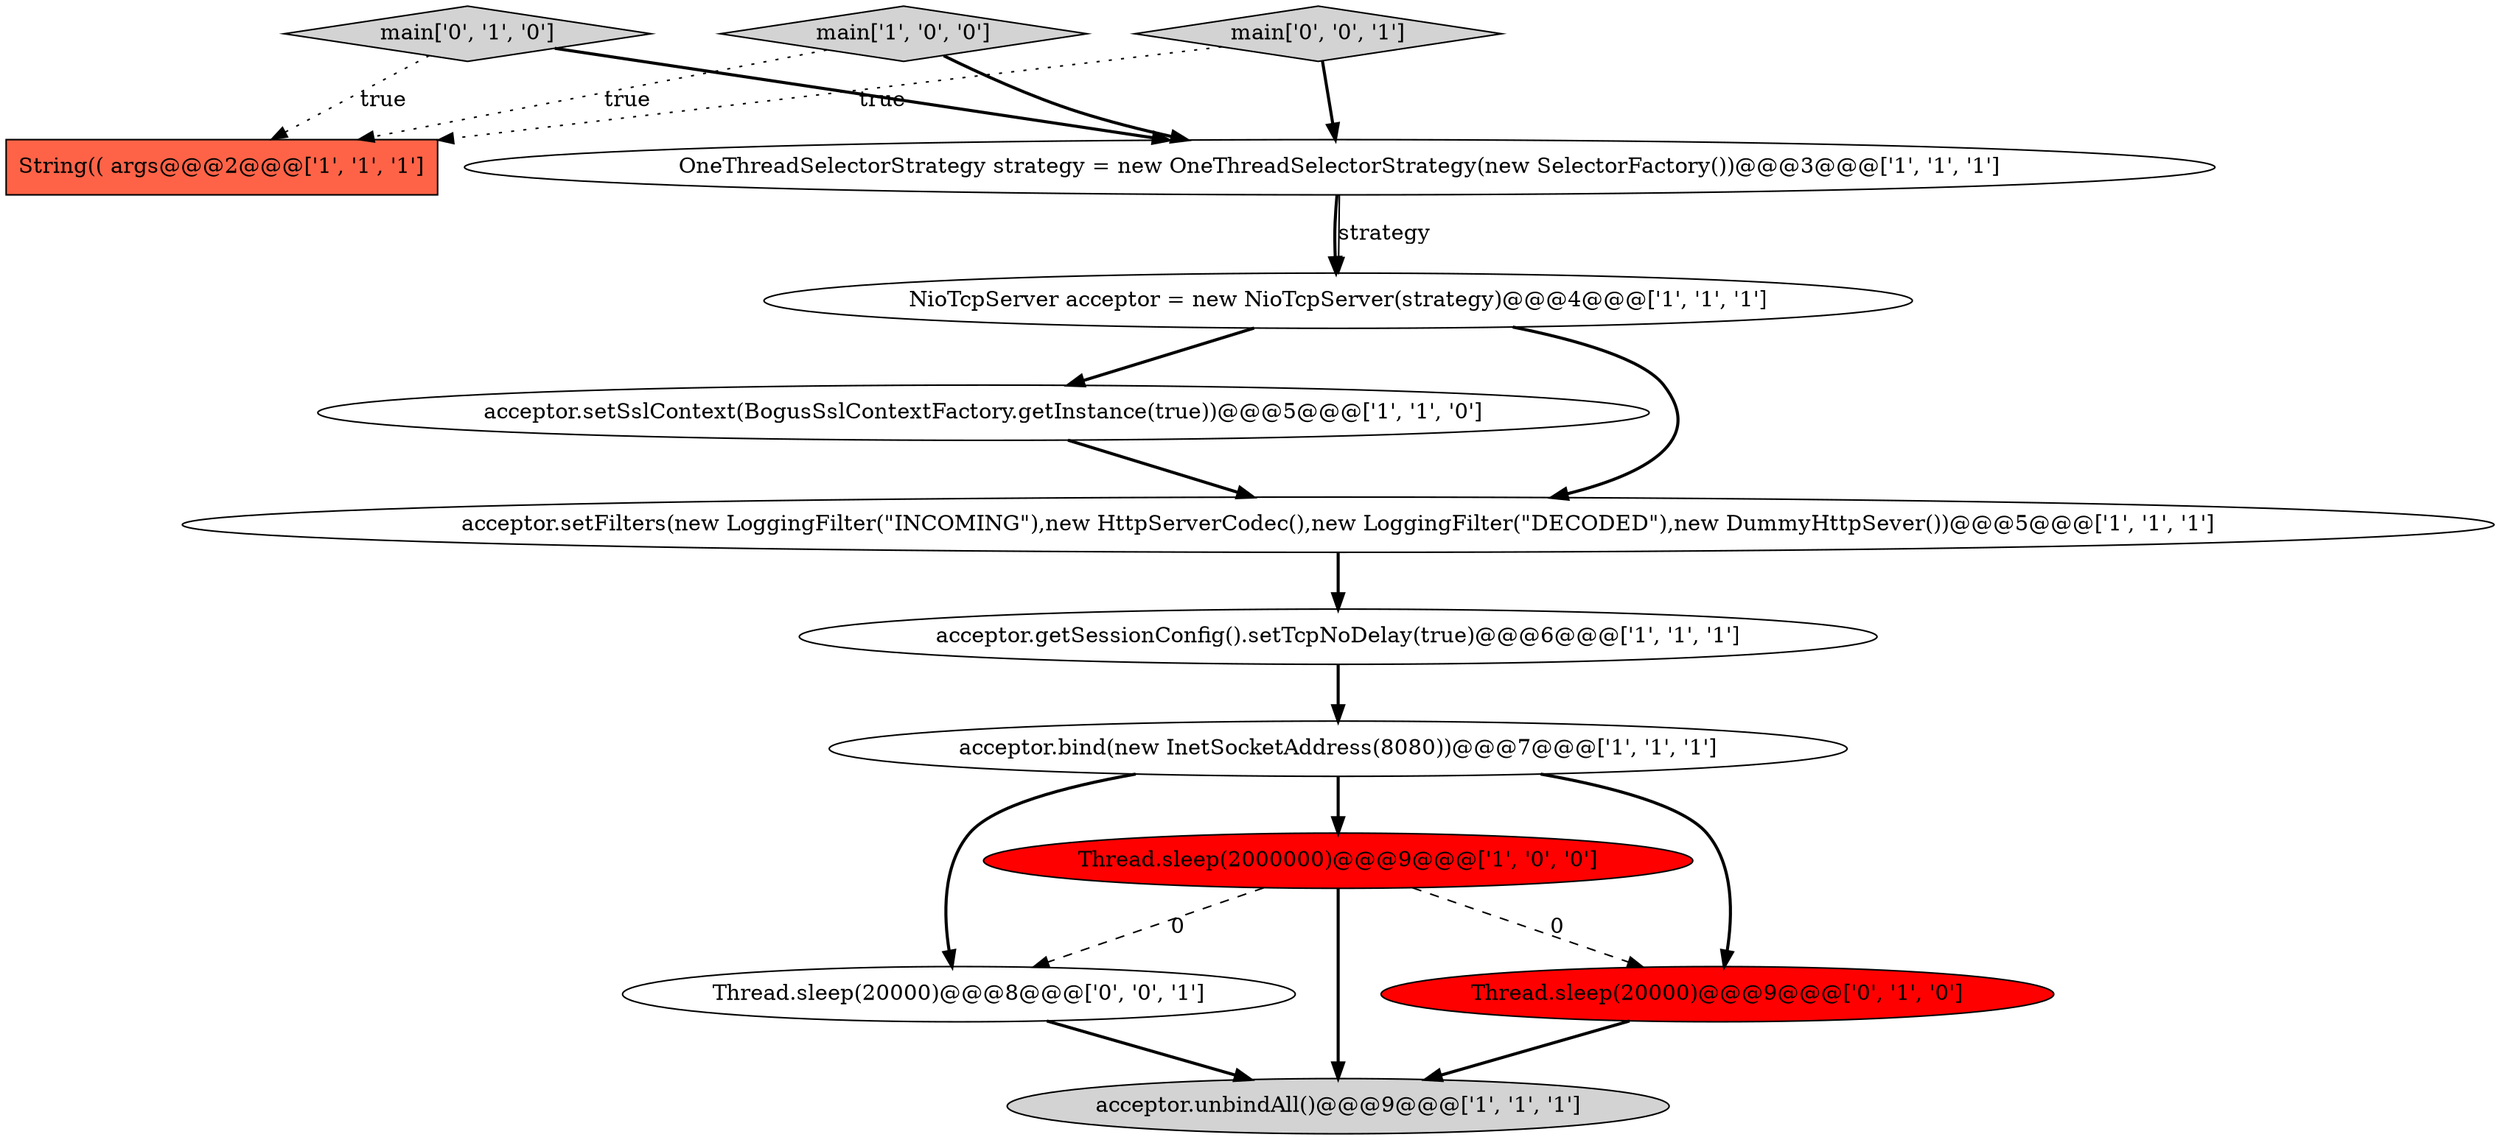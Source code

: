 digraph {
8 [style = filled, label = "acceptor.setSslContext(BogusSslContextFactory.getInstance(true))@@@5@@@['1', '1', '0']", fillcolor = white, shape = ellipse image = "AAA0AAABBB1BBB"];
12 [style = filled, label = "Thread.sleep(20000)@@@8@@@['0', '0', '1']", fillcolor = white, shape = ellipse image = "AAA0AAABBB3BBB"];
10 [style = filled, label = "main['0', '1', '0']", fillcolor = lightgray, shape = diamond image = "AAA0AAABBB2BBB"];
3 [style = filled, label = "acceptor.bind(new InetSocketAddress(8080))@@@7@@@['1', '1', '1']", fillcolor = white, shape = ellipse image = "AAA0AAABBB1BBB"];
0 [style = filled, label = "String(( args@@@2@@@['1', '1', '1']", fillcolor = tomato, shape = box image = "AAA0AAABBB1BBB"];
6 [style = filled, label = "acceptor.unbindAll()@@@9@@@['1', '1', '1']", fillcolor = lightgray, shape = ellipse image = "AAA0AAABBB1BBB"];
5 [style = filled, label = "NioTcpServer acceptor = new NioTcpServer(strategy)@@@4@@@['1', '1', '1']", fillcolor = white, shape = ellipse image = "AAA0AAABBB1BBB"];
1 [style = filled, label = "OneThreadSelectorStrategy strategy = new OneThreadSelectorStrategy(new SelectorFactory())@@@3@@@['1', '1', '1']", fillcolor = white, shape = ellipse image = "AAA0AAABBB1BBB"];
7 [style = filled, label = "acceptor.getSessionConfig().setTcpNoDelay(true)@@@6@@@['1', '1', '1']", fillcolor = white, shape = ellipse image = "AAA0AAABBB1BBB"];
11 [style = filled, label = "Thread.sleep(20000)@@@9@@@['0', '1', '0']", fillcolor = red, shape = ellipse image = "AAA1AAABBB2BBB"];
13 [style = filled, label = "main['0', '0', '1']", fillcolor = lightgray, shape = diamond image = "AAA0AAABBB3BBB"];
2 [style = filled, label = "acceptor.setFilters(new LoggingFilter(\"INCOMING\"),new HttpServerCodec(),new LoggingFilter(\"DECODED\"),new DummyHttpSever())@@@5@@@['1', '1', '1']", fillcolor = white, shape = ellipse image = "AAA0AAABBB1BBB"];
4 [style = filled, label = "main['1', '0', '0']", fillcolor = lightgray, shape = diamond image = "AAA0AAABBB1BBB"];
9 [style = filled, label = "Thread.sleep(2000000)@@@9@@@['1', '0', '0']", fillcolor = red, shape = ellipse image = "AAA1AAABBB1BBB"];
1->5 [style = bold, label=""];
5->8 [style = bold, label=""];
11->6 [style = bold, label=""];
4->0 [style = dotted, label="true"];
3->11 [style = bold, label=""];
3->12 [style = bold, label=""];
12->6 [style = bold, label=""];
7->3 [style = bold, label=""];
13->1 [style = bold, label=""];
9->6 [style = bold, label=""];
3->9 [style = bold, label=""];
5->2 [style = bold, label=""];
8->2 [style = bold, label=""];
13->0 [style = dotted, label="true"];
9->11 [style = dashed, label="0"];
10->0 [style = dotted, label="true"];
4->1 [style = bold, label=""];
9->12 [style = dashed, label="0"];
2->7 [style = bold, label=""];
1->5 [style = solid, label="strategy"];
10->1 [style = bold, label=""];
}
